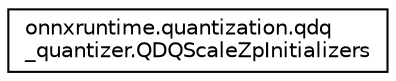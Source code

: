 digraph "Graphical Class Hierarchy"
{
 // LATEX_PDF_SIZE
  edge [fontname="Helvetica",fontsize="10",labelfontname="Helvetica",labelfontsize="10"];
  node [fontname="Helvetica",fontsize="10",shape=record];
  rankdir="LR";
  Node0 [label="onnxruntime.quantization.qdq\l_quantizer.QDQScaleZpInitializers",height=0.2,width=0.4,color="black", fillcolor="white", style="filled",URL="$classonnxruntime_1_1quantization_1_1qdq__quantizer_1_1QDQScaleZpInitializers.html",tooltip=" "];
}
